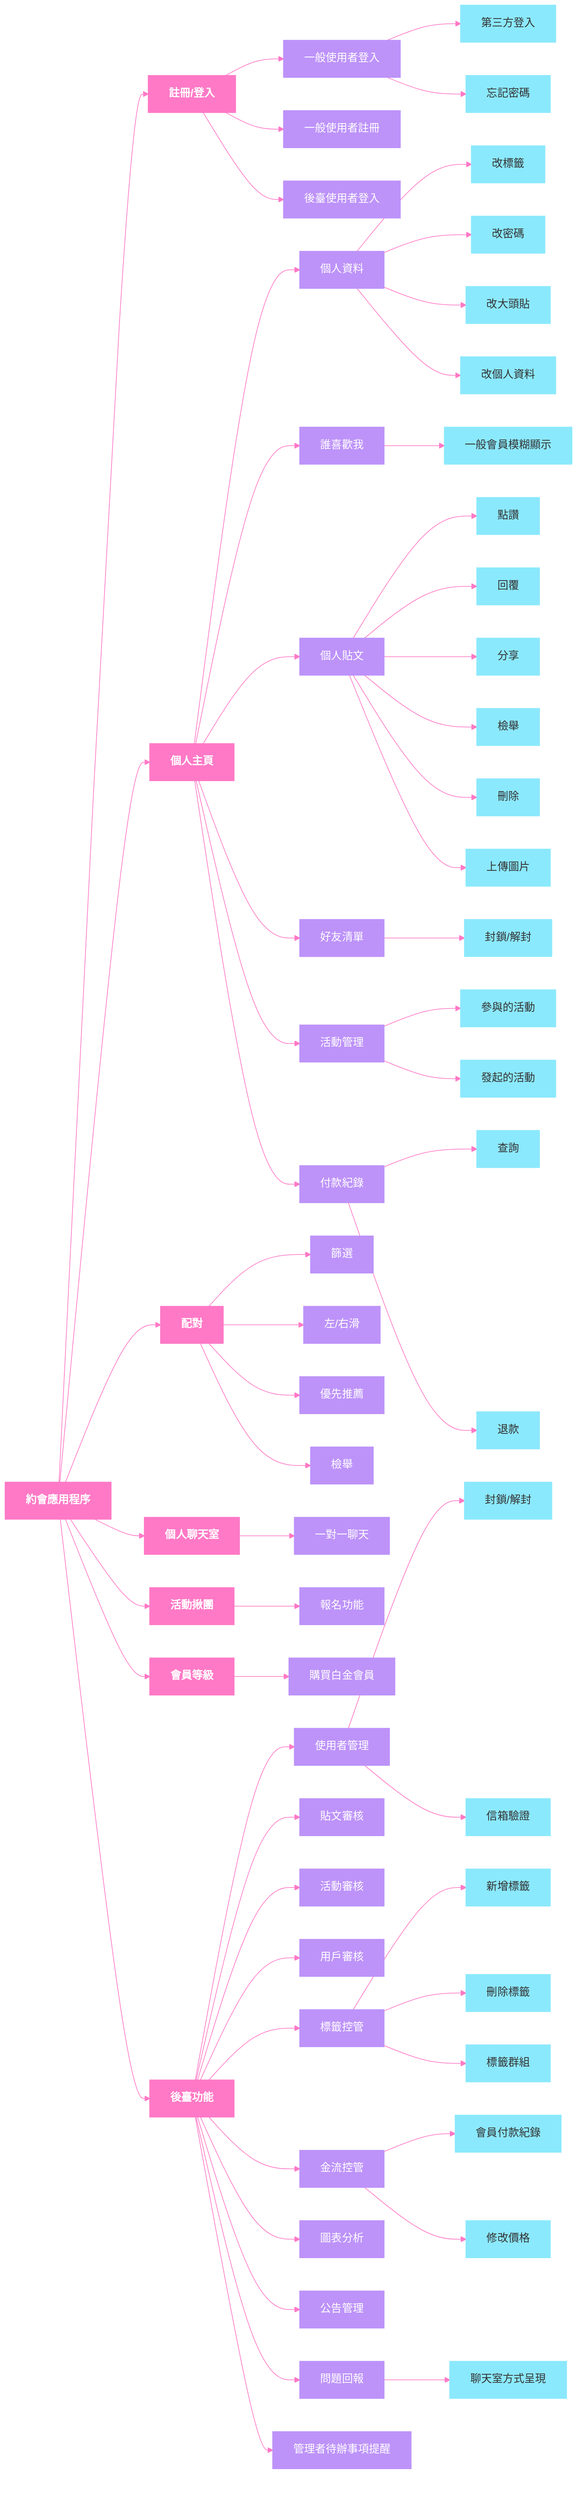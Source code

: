 %%{init: {'theme': 'base', 'themeVariables': { 'primaryColor': '#ff79c6', 'secondaryColor': '#bd93f9', 'tertiaryColor': '#8be9fd', 'mainBkg': '#ffffff', 'secondBkg': '#f8f8f2', 'lineColor': '#ff79c6', 'fontFamily': 'arial', 'fontSize': '16px' }}}%%

graph LR
    A[約會應用程序]
    A --> B[註冊/登入]
    A --> C[個人主頁]
    A --> D[配對]
    A --> E[個人聊天室]
    A --> F[活動揪團]
    A --> G[會員等級]
    A --> H[後臺功能]

    B --> B1[一般使用者登入]
    B --> B2[一般使用者註冊]
    B --> B3[後臺使用者登入]
    B1 --> B1a[第三方登入]
    B1 --> B1b[忘記密碼]

    C --> C1[個人資料]
    C --> C2[誰喜歡我]
    C --> C3[個人貼文]
    C --> C4[好友清單]
    C --> C5[活動管理]
    C --> C6[付款紀錄]
    
    C1 --> C1a[改標籤]
    C1 --> C1b[改密碼]
    C1 --> C1c[改大頭貼]
    C1 --> C1d[改個人資料]
    
    C2 --> C2a[一般會員模糊顯示]
    
    C3 --> C3a[點讚]
    C3 --> C3b[回覆]
    C3 --> C3c[分享]
    C3 --> C3d[檢舉]
    C3 --> C3e[刪除]
    C3 --> C3f[上傳圖片]
    
    C4 --> C4a[封鎖/解封]
    
    C5 --> C5a[參與的活動]
    C5 --> C5b[發起的活動]
    
    C6 --> C6a[查詢]
    C6 --> C6b[退款]

    D --> D1[篩選]
    D --> D2[左/右滑]
    D --> D3[優先推薦]
    D --> D4[檢舉]

    E --> E1[一對一聊天]

    F --> F1[報名功能]

    G --> G1[購買白金會員]

    H --> H1[使用者管理]
    H --> H2[貼文審核]
    H --> H3[活動審核]
    H --> H4[用戶審核]
    H --> H5[標籤控管]
    H --> H6[金流控管]
    H --> H7[圖表分析]
    H --> H8[公告管理]
    H --> H9[問題回報]
    H --> H10[管理者待辦事項提醒]

    H1 --> H1a[封鎖/解封]
    H1 --> H1b[信箱驗證]

    H5 --> H5a[新增標籤]
    H5 --> H5b[刪除標籤]
    H5 --> H5c[標籤群組]

    H6 --> H6a[會員付款紀錄]
    H6 --> H6b[修改價格]

    H9 --> H9a[聊天室方式呈現]

classDef default fill:#ffffff,stroke:#ff79c6,stroke-width:2px,color:#333333;
classDef mainFeature fill:#ff79c6,stroke:#ff79c6,color:#ffffff,font-weight:bold;
classDef subFeature fill:#bd93f9,stroke:#bd93f9,color:#ffffff;
classDef leafNode fill:#8be9fd,stroke:#8be9fd,color:#333333;

class A,B,C,D,E,F,G,H mainFeature;
class B1,B2,B3,C1,C2,C3,C4,C5,C6,D1,D2,D3,D4,E1,F1,G1,H1,H2,H3,H4,H5,H6,H7,H8,H9,H10 subFeature;
class B1a,B1b,C1a,C1b,C1c,C1d,C2a,C3a,C3b,C3c,C3d,C3e,C3f,C4a,C5a,C5b,C6a,C6b,H1a,H1b,H5a,H5b,H5c,H6a,H6b,H9a leafNode;